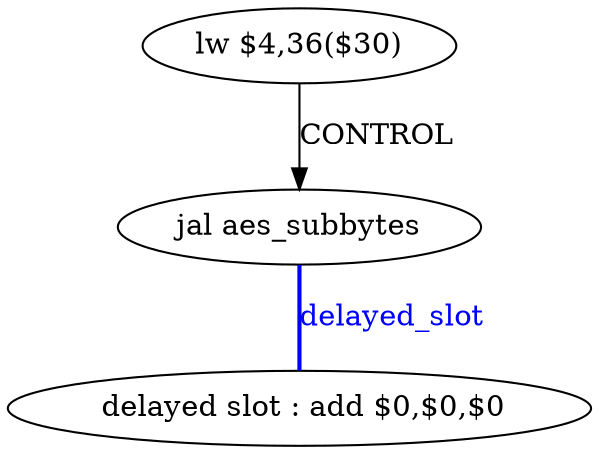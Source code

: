 digraph G1 {
node [shape = ellipse];
i2 [label = " delayed slot : add $0,$0,$0"] ;
i1 ->  i2 [style = bold, dir= none, fontcolor = blue, color = blue, label= "delayed_slot"];
i1 [label = "jal aes_subbytes"] ;
i0 [label = "lw $4,36($30)"] ;
i0 ->  i1 [label= "CONTROL"];
}
